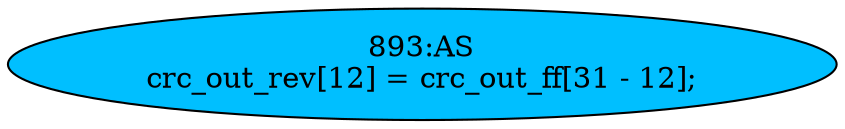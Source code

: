 strict digraph "" {
	node [label="\N"];
	"893:AS"	 [ast="<pyverilog.vparser.ast.Assign object at 0x7f01261e9410>",
		def_var="['crc_out_rev']",
		fillcolor=deepskyblue,
		label="893:AS
crc_out_rev[12] = crc_out_ff[31 - 12];",
		statements="[]",
		style=filled,
		typ=Assign,
		use_var="['crc_out_ff']"];
}
